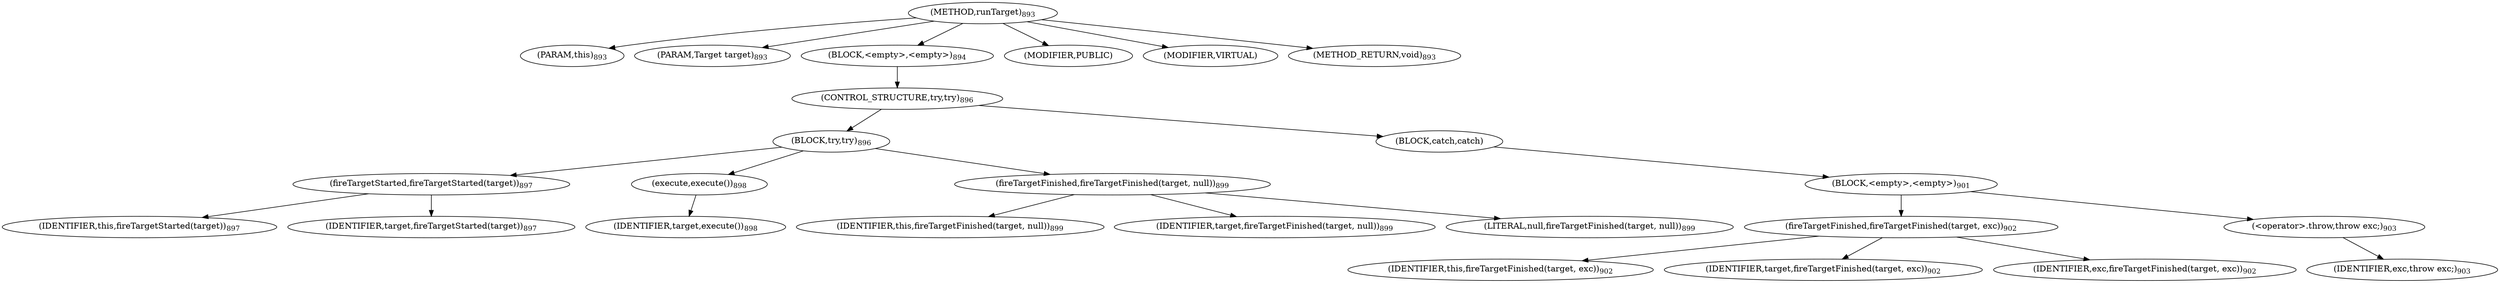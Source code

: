 digraph "runTarget" {  
"2614" [label = <(METHOD,runTarget)<SUB>893</SUB>> ]
"129" [label = <(PARAM,this)<SUB>893</SUB>> ]
"2615" [label = <(PARAM,Target target)<SUB>893</SUB>> ]
"2616" [label = <(BLOCK,&lt;empty&gt;,&lt;empty&gt;)<SUB>894</SUB>> ]
"2617" [label = <(CONTROL_STRUCTURE,try,try)<SUB>896</SUB>> ]
"2618" [label = <(BLOCK,try,try)<SUB>896</SUB>> ]
"2619" [label = <(fireTargetStarted,fireTargetStarted(target))<SUB>897</SUB>> ]
"128" [label = <(IDENTIFIER,this,fireTargetStarted(target))<SUB>897</SUB>> ]
"2620" [label = <(IDENTIFIER,target,fireTargetStarted(target))<SUB>897</SUB>> ]
"2621" [label = <(execute,execute())<SUB>898</SUB>> ]
"2622" [label = <(IDENTIFIER,target,execute())<SUB>898</SUB>> ]
"2623" [label = <(fireTargetFinished,fireTargetFinished(target, null))<SUB>899</SUB>> ]
"130" [label = <(IDENTIFIER,this,fireTargetFinished(target, null))<SUB>899</SUB>> ]
"2624" [label = <(IDENTIFIER,target,fireTargetFinished(target, null))<SUB>899</SUB>> ]
"2625" [label = <(LITERAL,null,fireTargetFinished(target, null))<SUB>899</SUB>> ]
"2626" [label = <(BLOCK,catch,catch)> ]
"2627" [label = <(BLOCK,&lt;empty&gt;,&lt;empty&gt;)<SUB>901</SUB>> ]
"2628" [label = <(fireTargetFinished,fireTargetFinished(target, exc))<SUB>902</SUB>> ]
"131" [label = <(IDENTIFIER,this,fireTargetFinished(target, exc))<SUB>902</SUB>> ]
"2629" [label = <(IDENTIFIER,target,fireTargetFinished(target, exc))<SUB>902</SUB>> ]
"2630" [label = <(IDENTIFIER,exc,fireTargetFinished(target, exc))<SUB>902</SUB>> ]
"2631" [label = <(&lt;operator&gt;.throw,throw exc;)<SUB>903</SUB>> ]
"2632" [label = <(IDENTIFIER,exc,throw exc;)<SUB>903</SUB>> ]
"2633" [label = <(MODIFIER,PUBLIC)> ]
"2634" [label = <(MODIFIER,VIRTUAL)> ]
"2635" [label = <(METHOD_RETURN,void)<SUB>893</SUB>> ]
  "2614" -> "129" 
  "2614" -> "2615" 
  "2614" -> "2616" 
  "2614" -> "2633" 
  "2614" -> "2634" 
  "2614" -> "2635" 
  "2616" -> "2617" 
  "2617" -> "2618" 
  "2617" -> "2626" 
  "2618" -> "2619" 
  "2618" -> "2621" 
  "2618" -> "2623" 
  "2619" -> "128" 
  "2619" -> "2620" 
  "2621" -> "2622" 
  "2623" -> "130" 
  "2623" -> "2624" 
  "2623" -> "2625" 
  "2626" -> "2627" 
  "2627" -> "2628" 
  "2627" -> "2631" 
  "2628" -> "131" 
  "2628" -> "2629" 
  "2628" -> "2630" 
  "2631" -> "2632" 
}
